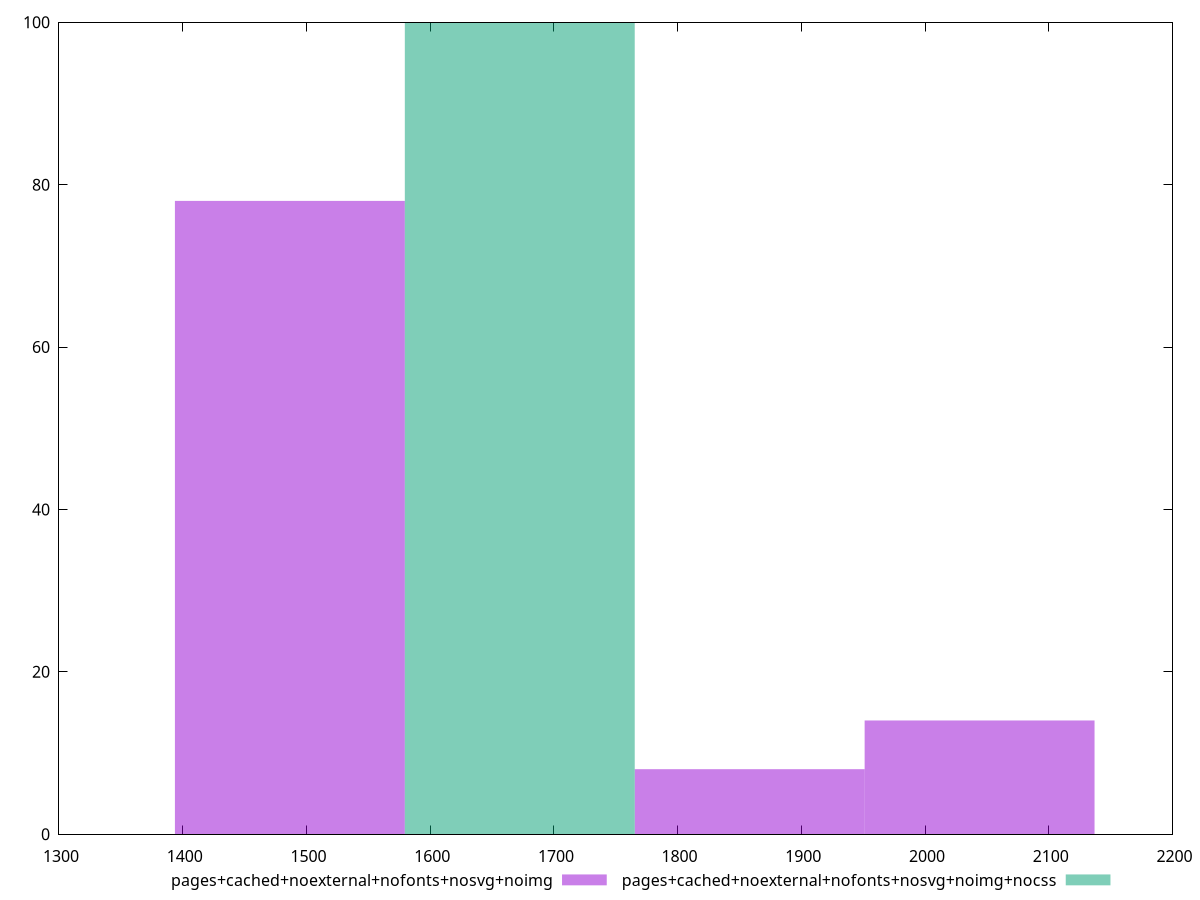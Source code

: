 reset
set terminal svg size 640, 500 enhanced background rgb 'white'
set output "reprap/first-cpu-idle/comparison/histogram/11_vs_12.svg"

$pagesCachedNoexternalNofontsNosvgNoimg <<EOF
1486.6042460259316 78
2044.080838285656 14
1858.2553075324145 8
EOF

$pagesCachedNoexternalNofontsNosvgNoimgNocss <<EOF
1672.4297767791732 100
EOF

set key outside below
set boxwidth 185.82553075324145
set yrange [0:100]
set style fill transparent solid 0.5 noborder

plot \
  $pagesCachedNoexternalNofontsNosvgNoimg title "pages+cached+noexternal+nofonts+nosvg+noimg" with boxes, \
  $pagesCachedNoexternalNofontsNosvgNoimgNocss title "pages+cached+noexternal+nofonts+nosvg+noimg+nocss" with boxes, \


reset